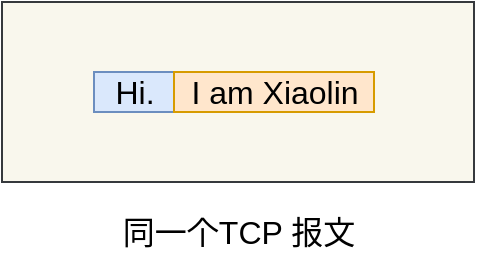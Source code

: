 <mxfile version="14.6.11" type="github">
  <diagram id="AstivTm_b-F5dJJNqtnA" name="第 1 页">
    <mxGraphModel dx="1163" dy="712" grid="1" gridSize="10" guides="1" tooltips="1" connect="1" arrows="1" fold="1" page="1" pageScale="1" pageWidth="827" pageHeight="1169" math="0" shadow="0">
      <root>
        <mxCell id="0" />
        <mxCell id="1" parent="0" />
        <mxCell id="o_KKrgUPadVgS8PC8bc3-5" value="" style="rounded=0;whiteSpace=wrap;html=1;fontSize=16;fillColor=#f9f7ed;strokeColor=#36393d;" vertex="1" parent="1">
          <mxGeometry x="174" y="235" width="236" height="90" as="geometry" />
        </mxCell>
        <mxCell id="o_KKrgUPadVgS8PC8bc3-3" value="Hi." style="text;html=1;align=center;verticalAlign=middle;resizable=0;points=[];autosize=1;strokeColor=#6c8ebf;fontSize=16;fillColor=#dae8fc;" vertex="1" parent="1">
          <mxGeometry x="220" y="270" width="40" height="20" as="geometry" />
        </mxCell>
        <mxCell id="o_KKrgUPadVgS8PC8bc3-4" value="&lt;span&gt;I am Xiaolin&lt;/span&gt;" style="text;html=1;align=center;verticalAlign=middle;resizable=0;points=[];autosize=1;strokeColor=#d79b00;fontSize=16;fillColor=#ffe6cc;" vertex="1" parent="1">
          <mxGeometry x="260" y="270" width="100" height="20" as="geometry" />
        </mxCell>
        <mxCell id="o_KKrgUPadVgS8PC8bc3-6" value="同一个TCP 报文" style="text;html=1;align=center;verticalAlign=middle;resizable=0;points=[];autosize=1;strokeColor=none;fontSize=16;" vertex="1" parent="1">
          <mxGeometry x="227" y="340" width="130" height="20" as="geometry" />
        </mxCell>
      </root>
    </mxGraphModel>
  </diagram>
</mxfile>
